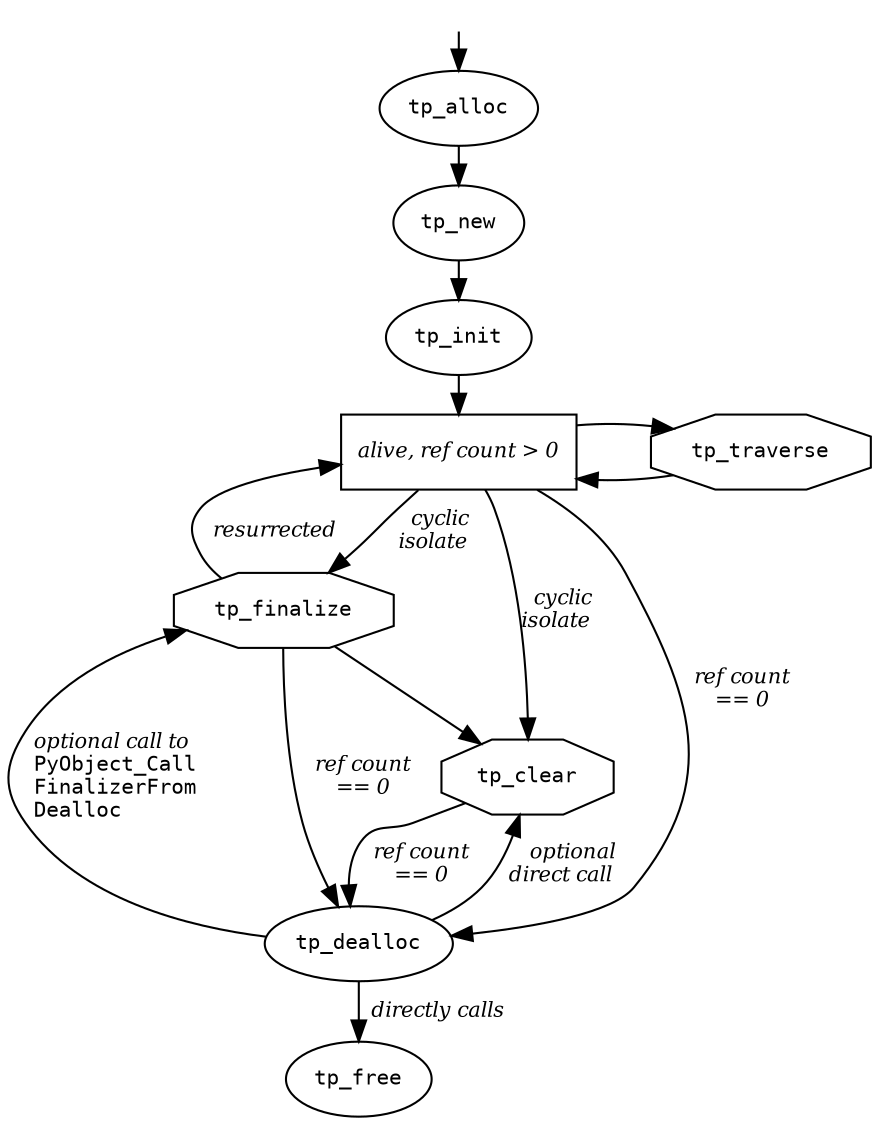 digraph G {
   graph [
     fontname="svg"
     fontsize=10.0
     layout="dot"
     ranksep=0.25
   ]
   node [
     fontname="Courier"
     fontsize=10.0
   ]
   edge [
     fontname="Times-Italic"
     fontsize=10.0
   ]

   "start" [fontname="Times-Italic" shape=plain label=<  start  > style=invis]
   "tp_alloc" [href="typeobj.html#c.PyTypeObject.tp_alloc" target="_top"]
   "tp_new" [href="typeobj.html#c.PyTypeObject.tp_new" target="_top"]
   "tp_init" [href="typeobj.html#c.PyTypeObject.tp_init" target="_top"]
   {
     rank="same"
     "alive" [
       fontname="Times-Italic"
       label=<alive, ref count &gt; 0>
       shape=box
     ]
     "tp_traverse" [
       href="typeobj.html#c.PyTypeObject.tp_traverse"
       shape=octagon
       target="_top"
     ]
   }
   "tp_finalize" [
     href="typeobj.html#c.PyTypeObject.tp_finalize"
     shape=octagon
     target="_top"
   ]
   "tp_clear" [
     href="typeobj.html#c.PyTypeObject.tp_clear"
     shape=octagon
     target="_top"
   ]
   "tp_dealloc" [
     href="typeobj.html#c.PyTypeObject.tp_dealloc"
     ordering="in"
     target="_top"
   ]
   "tp_free" [href="typeobj.html#c.PyTypeObject.tp_free" target="_top"]

   "start" -> "tp_alloc"
   "tp_alloc" -> "tp_new"
   "tp_new" -> "tp_init"
   "tp_init" -> "alive"
   "tp_traverse" -> "alive"
   "alive" -> "tp_traverse"
   "alive" -> "tp_clear" [label=<  cyclic    <br/>isolate    >]
   "alive" -> "tp_finalize" [
     dir="back"
     label=<  resurrected  >
   ]
   "alive" -> "tp_finalize" [label=<  cyclic    <br/>isolate    >]
   "tp_finalize" -> "tp_clear"
   "tp_finalize" -> "tp_dealloc" [
     dir="back"
     href="lifecycle.html#c.PyObject_CallFinalizerFromDealloc"
     label=<
       <table border="0" cellborder="0" cellpadding="0" cellspacing="0">
         <tr>
           <td rowspan="4"> </td>
           <td align="left">optional call to</td>
           <td rowspan="4">      </td>
         </tr>
         <tr>
           <td align="left"><font face="Courier">PyObject_Call</font></td>
         </tr>
         <tr>
           <td align="left"><font face="Courier">FinalizerFrom</font></td>
         </tr>
         <tr><td align="left"><font face="Courier">Dealloc</font></td></tr>
       </table>
     >
     target="_top"
   ]
   "tp_finalize" -> "tp_dealloc" [label=<  ref count  <br/>  == 0  >]
   "tp_clear" -> "tp_dealloc" [label=<  ref count  <br/>  == 0  >]
   "tp_clear" -> "tp_dealloc" [
     dir="back"
     label=<  optional<br/>direct call  >
   ]
   "alive" -> "tp_dealloc" [label=<  ref count  <br/>  == 0  >]
   "tp_dealloc" -> "tp_free" [label=<  directly calls  >]
}
